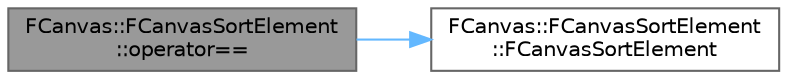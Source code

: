 digraph "FCanvas::FCanvasSortElement::operator=="
{
 // INTERACTIVE_SVG=YES
 // LATEX_PDF_SIZE
  bgcolor="transparent";
  edge [fontname=Helvetica,fontsize=10,labelfontname=Helvetica,labelfontsize=10];
  node [fontname=Helvetica,fontsize=10,shape=box,height=0.2,width=0.4];
  rankdir="LR";
  Node1 [id="Node000001",label="FCanvas::FCanvasSortElement\l::operator==",height=0.2,width=0.4,color="gray40", fillcolor="grey60", style="filled", fontcolor="black",tooltip="Equality is based on sort key."];
  Node1 -> Node2 [id="edge1_Node000001_Node000002",color="steelblue1",style="solid",tooltip=" "];
  Node2 [id="Node000002",label="FCanvas::FCanvasSortElement\l::FCanvasSortElement",height=0.2,width=0.4,color="grey40", fillcolor="white", style="filled",URL="$de/d9f/classFCanvas_1_1FCanvasSortElement.html#a3f82a7bc885bfe4b33b0f376cde617ed",tooltip="Init constructor."];
}

